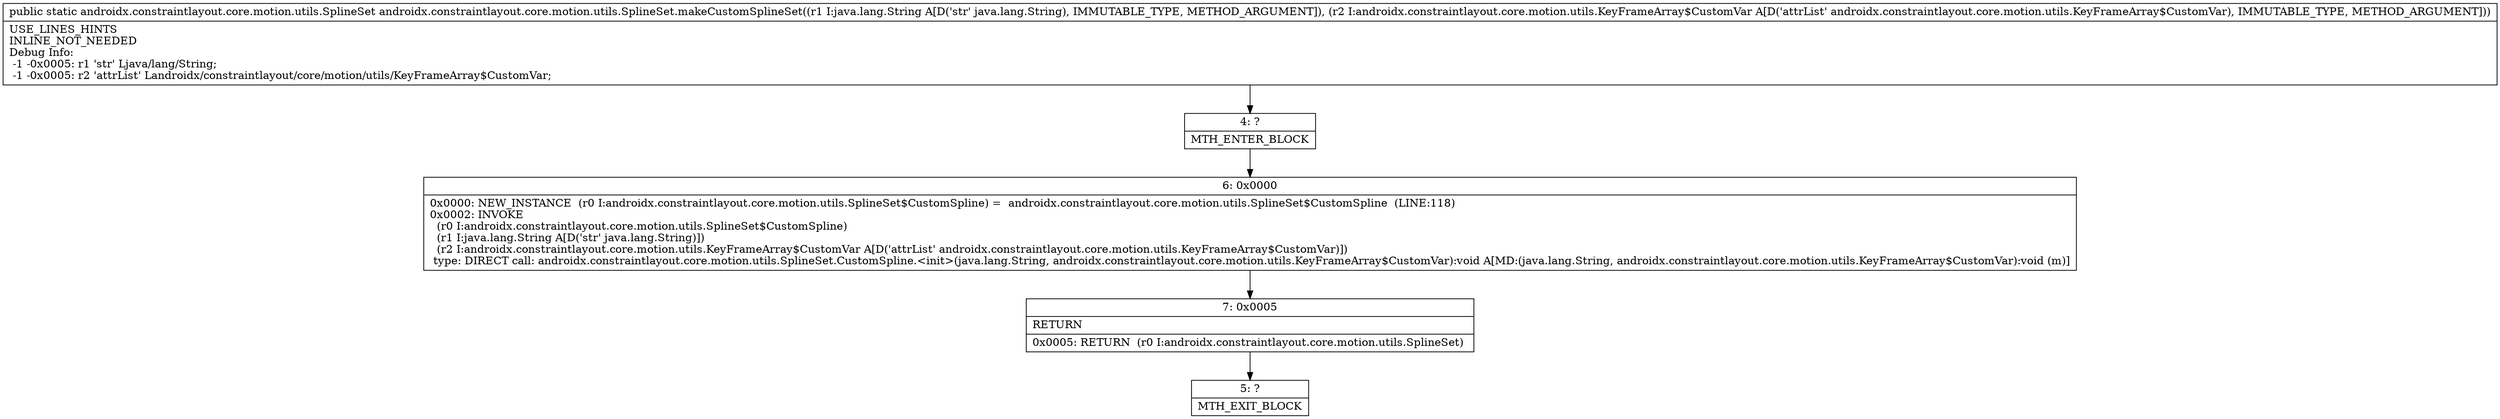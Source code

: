digraph "CFG forandroidx.constraintlayout.core.motion.utils.SplineSet.makeCustomSplineSet(Ljava\/lang\/String;Landroidx\/constraintlayout\/core\/motion\/utils\/KeyFrameArray$CustomVar;)Landroidx\/constraintlayout\/core\/motion\/utils\/SplineSet;" {
Node_4 [shape=record,label="{4\:\ ?|MTH_ENTER_BLOCK\l}"];
Node_6 [shape=record,label="{6\:\ 0x0000|0x0000: NEW_INSTANCE  (r0 I:androidx.constraintlayout.core.motion.utils.SplineSet$CustomSpline) =  androidx.constraintlayout.core.motion.utils.SplineSet$CustomSpline  (LINE:118)\l0x0002: INVOKE  \l  (r0 I:androidx.constraintlayout.core.motion.utils.SplineSet$CustomSpline)\l  (r1 I:java.lang.String A[D('str' java.lang.String)])\l  (r2 I:androidx.constraintlayout.core.motion.utils.KeyFrameArray$CustomVar A[D('attrList' androidx.constraintlayout.core.motion.utils.KeyFrameArray$CustomVar)])\l type: DIRECT call: androidx.constraintlayout.core.motion.utils.SplineSet.CustomSpline.\<init\>(java.lang.String, androidx.constraintlayout.core.motion.utils.KeyFrameArray$CustomVar):void A[MD:(java.lang.String, androidx.constraintlayout.core.motion.utils.KeyFrameArray$CustomVar):void (m)]\l}"];
Node_7 [shape=record,label="{7\:\ 0x0005|RETURN\l|0x0005: RETURN  (r0 I:androidx.constraintlayout.core.motion.utils.SplineSet) \l}"];
Node_5 [shape=record,label="{5\:\ ?|MTH_EXIT_BLOCK\l}"];
MethodNode[shape=record,label="{public static androidx.constraintlayout.core.motion.utils.SplineSet androidx.constraintlayout.core.motion.utils.SplineSet.makeCustomSplineSet((r1 I:java.lang.String A[D('str' java.lang.String), IMMUTABLE_TYPE, METHOD_ARGUMENT]), (r2 I:androidx.constraintlayout.core.motion.utils.KeyFrameArray$CustomVar A[D('attrList' androidx.constraintlayout.core.motion.utils.KeyFrameArray$CustomVar), IMMUTABLE_TYPE, METHOD_ARGUMENT]))  | USE_LINES_HINTS\lINLINE_NOT_NEEDED\lDebug Info:\l  \-1 \-0x0005: r1 'str' Ljava\/lang\/String;\l  \-1 \-0x0005: r2 'attrList' Landroidx\/constraintlayout\/core\/motion\/utils\/KeyFrameArray$CustomVar;\l}"];
MethodNode -> Node_4;Node_4 -> Node_6;
Node_6 -> Node_7;
Node_7 -> Node_5;
}

